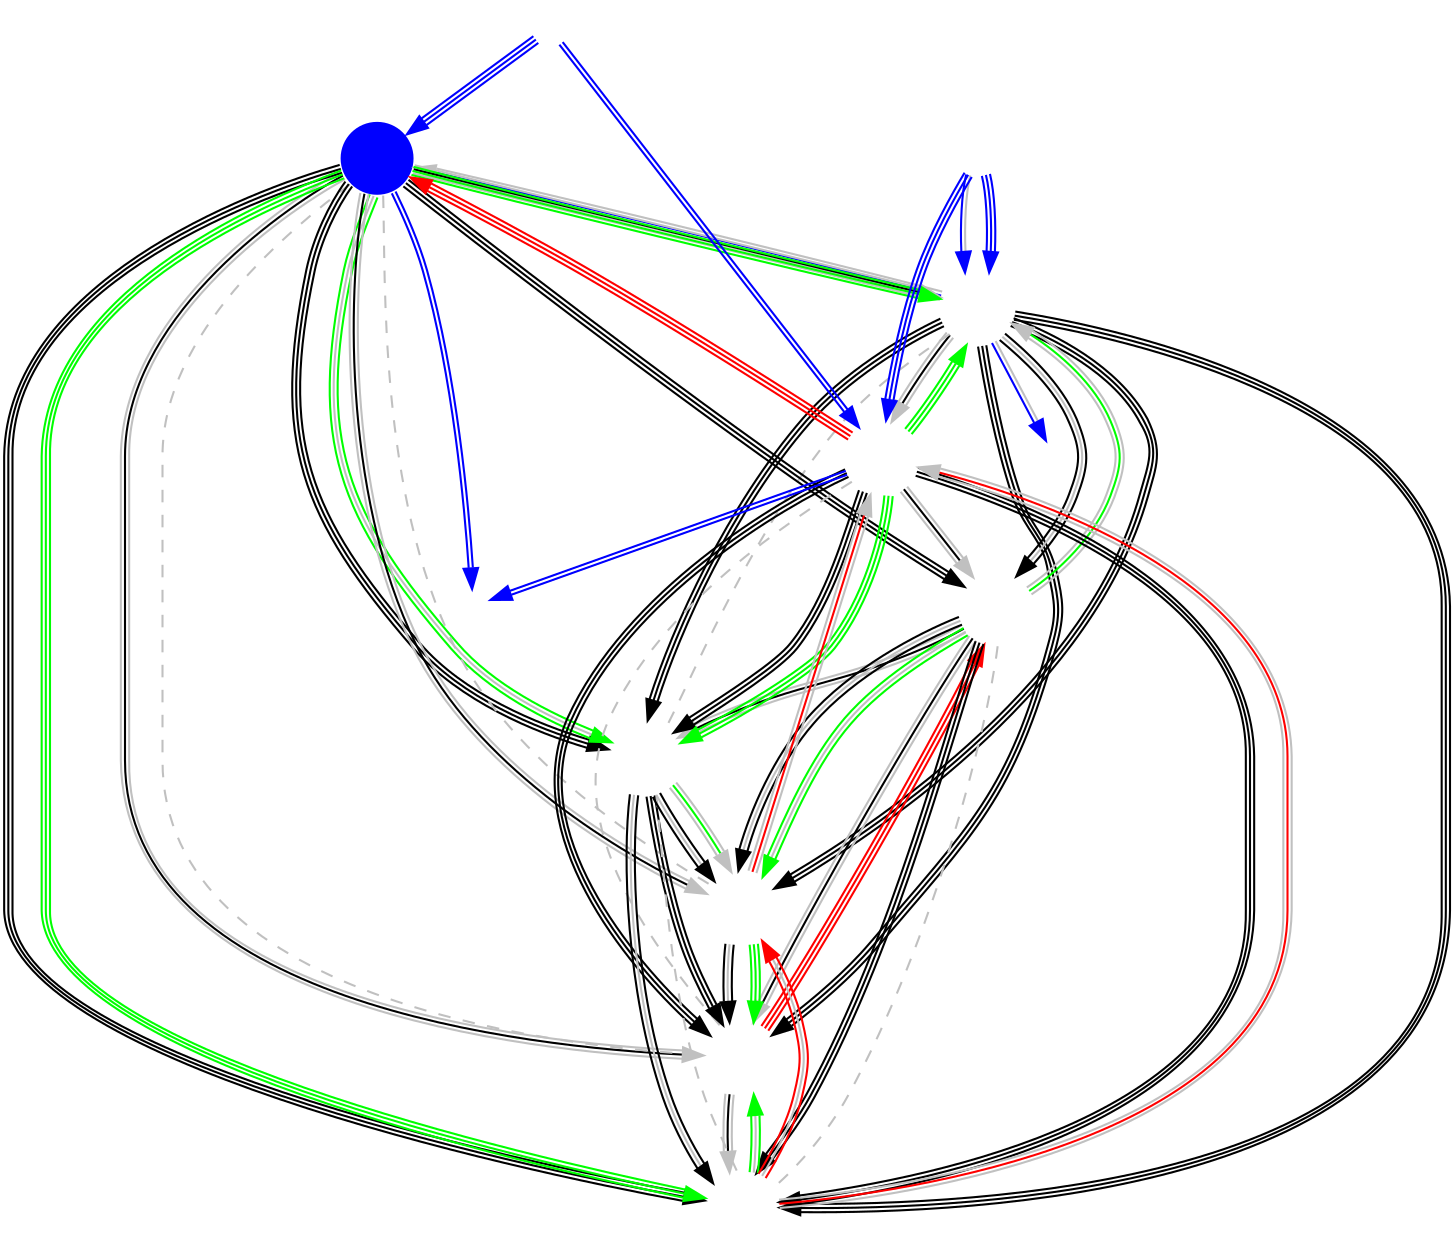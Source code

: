 digraph NA {
	node [shape=circle fixedsize=true width=.5 label="" color="white" margin=0.5];
	imagepath="logos/";
	T8	[image="team-8.png"];
	TS	[image="tempo-storm.png" style=filled fillcolor=blue];
	NVT	[image="naventic.png"];
	BST	[image="b-step.png"];
	GFE	[image="gale-force-esports.png"];
	NT	[image="no-tomorrow.png"];
	SSS	[image="superstars.png"];
	TF	[image="team-freedom.png"];

	/* Week 1 */
	TS	->	NVT			[ color="gray:black:gray" ]
	T8	->	NT			[ color="black:black:black" ]
	SSS	->	TF			[ color="black:gray:black" ]
	GFE	->	BST			[ color="gray:black:gray" ]
	T8	->	BST			[ color="black:gray:black" ]
	GFE	->	NVT			[ color="black:black:black" ]

	/* Week 2 */
	TS	->	TF			[ color="gray:black:gray" ]
	SSS	->	NT			[ color="black:gray:black" ]
	TS	->	BST			[ color="black:black:black" ]
	NVT	->	NT			[ color="gray:black:gray" /*constraint=false color=red*/ ]
	TF	->	GFE			[ constraint=false color="gray:red:gray" ]
	T8	->	SSS			[ color="black:black:black" ]

	/* Week 3 */
	BST	->	NT			[ color="black:black:black" ]
	GFE	->	SSS			[ color="black:black:black" ]
	TF	->	NVT			[ color="black:gray:black" ]
	TS	->	T8			[ color="gray:black:gray" /*color=red constraint=false*/ ]
	T8	->	GFE			[ color="gray:black:gray" /*color=red constraint=false*/ ]
	BST	->	TF			[ color="black:gray:black" ]

	/* Week 4 */
	TS	->	NT			[ color="black:black:black" ]
	SSS	->	NVT			[ color="black:black:black" ]
	BST	->	SSS			[ color="gray:black:gray" ]
	T8	->	NVT			[ color="black:black:black" ]
	GFE	->	TS			[ /*color="black:black:black"*/ color="red:red:red" constraint=false ]
	NT	->	TF			[ /*color="black:gray:black"*/ color="red:gray:red" constraint=false ]

	/* Week 5 */
	GFE	->	NT			[ color="black:black:black" ]
	BST	->	NVT			[ color="gray:black:gray" ]
	TS	->	SSS			[ color="black:black:black"  ]
	T8	->	TF			[ color="black:black:black" ]
	


	/*** Western Clash ***/
	node [ width="0.25" ]
/*
	TL	[image="liquid.png" style=filled fillcolor=blue ];
*/
	FNC	[image="fnatic.png"];
	DIG	[image="dignitas.png"];
	NOM	[image="nomia.png"]
	INF	[image="infamous.png"]

	/* Upper Bracket: Round 1 */
/*
	TL	->	NOM	[ color="blue:gray" ]
*/
	DIG	->	T8	[ color="blue:gray" ]
	TS	->	INF	[ color="blue:blue" ]
	FNC	->	GFE	[ color="blue:blue" ]

	/* Lower Bracket: Round 1 */
	T8	->	NOM	[ color="blue:gray" ]
	GFE	->	INF	[ color="blue:blue" ]
	
	/* Upper Bracket: Round 2 */
/*
	TL	->	DIG	[ color="blue:blue:blue" ]
*/
	FNC	->	TS	[ color="blue:blue:blue" ]

	/* Lower Bracket: Round 2 */
	T8	->	TS	[ color="gray:blue:gray" constraint=false ]
	DIG	->	GFE	[ color="blue:blue:blue" ]

	/* Upper Bracket: Round 3 */
/*
	FNC	->	TL	[ color="blue:gray:blue" constraint=false ]
*/

	/* Lower Bracket: Round 3 */
	DIG	->	T8	[ color="blue:blue:blue" ]

	/* Upper Bracket: Round 4 */
/*
	DIG	->	FNC	[ color="gray:blue:gray" constraint=false ]
*/

	/* Lower Bracket: Round 4 */
/*
	DIG	->	TL	[ color="gray:blue:gray" constraint=false ]
*/



	/* Week 6 */
	GFE	->	T8	[ color="green:green:green" ]
	NVT	->	BST	[ /*color="green:green:green"*/ color="red:red:red" constraint=false ]
	SSS	->	TF	[ color="gray:green:gray" ]
	TS	->	NT	[ color="green:green:green" ]
	NT	->	NVT	[ color="green:gray:green" ]
	TS	->	T8	[ color="green:green:green" ]

	/* Week 7 */
	GFE	->	SSS	[ color="green:green:green" ]
	BST	->	TF	[ color="green:gray:green" ]
	NT	->	GFE	[ color="gray:red:gray" constraint=false ]
	BST	->	T8	[ color="gray:green:gray" ]
	TS	->	SSS	[ color="green:gray:green" ]
	TF	->	NVT	[ color="green:green:green" ]

	edge [ color="gray" dir="none" constraint="false" style="dashed"]

	/* Week 8 */
	BST	->	NT
	TS	->	TF
	T8	->	SSS
	GFE	->	NVT
	TS	->	NVT
	SSS	->	NT
}
